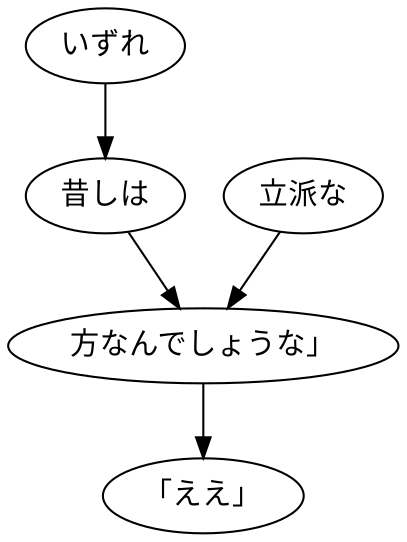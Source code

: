 digraph graph679 {
	node0 [label="いずれ"];
	node1 [label="昔しは"];
	node2 [label="立派な"];
	node3 [label="方なんでしょうな」"];
	node4 [label="「ええ」"];
	node0 -> node1;
	node1 -> node3;
	node2 -> node3;
	node3 -> node4;
}
